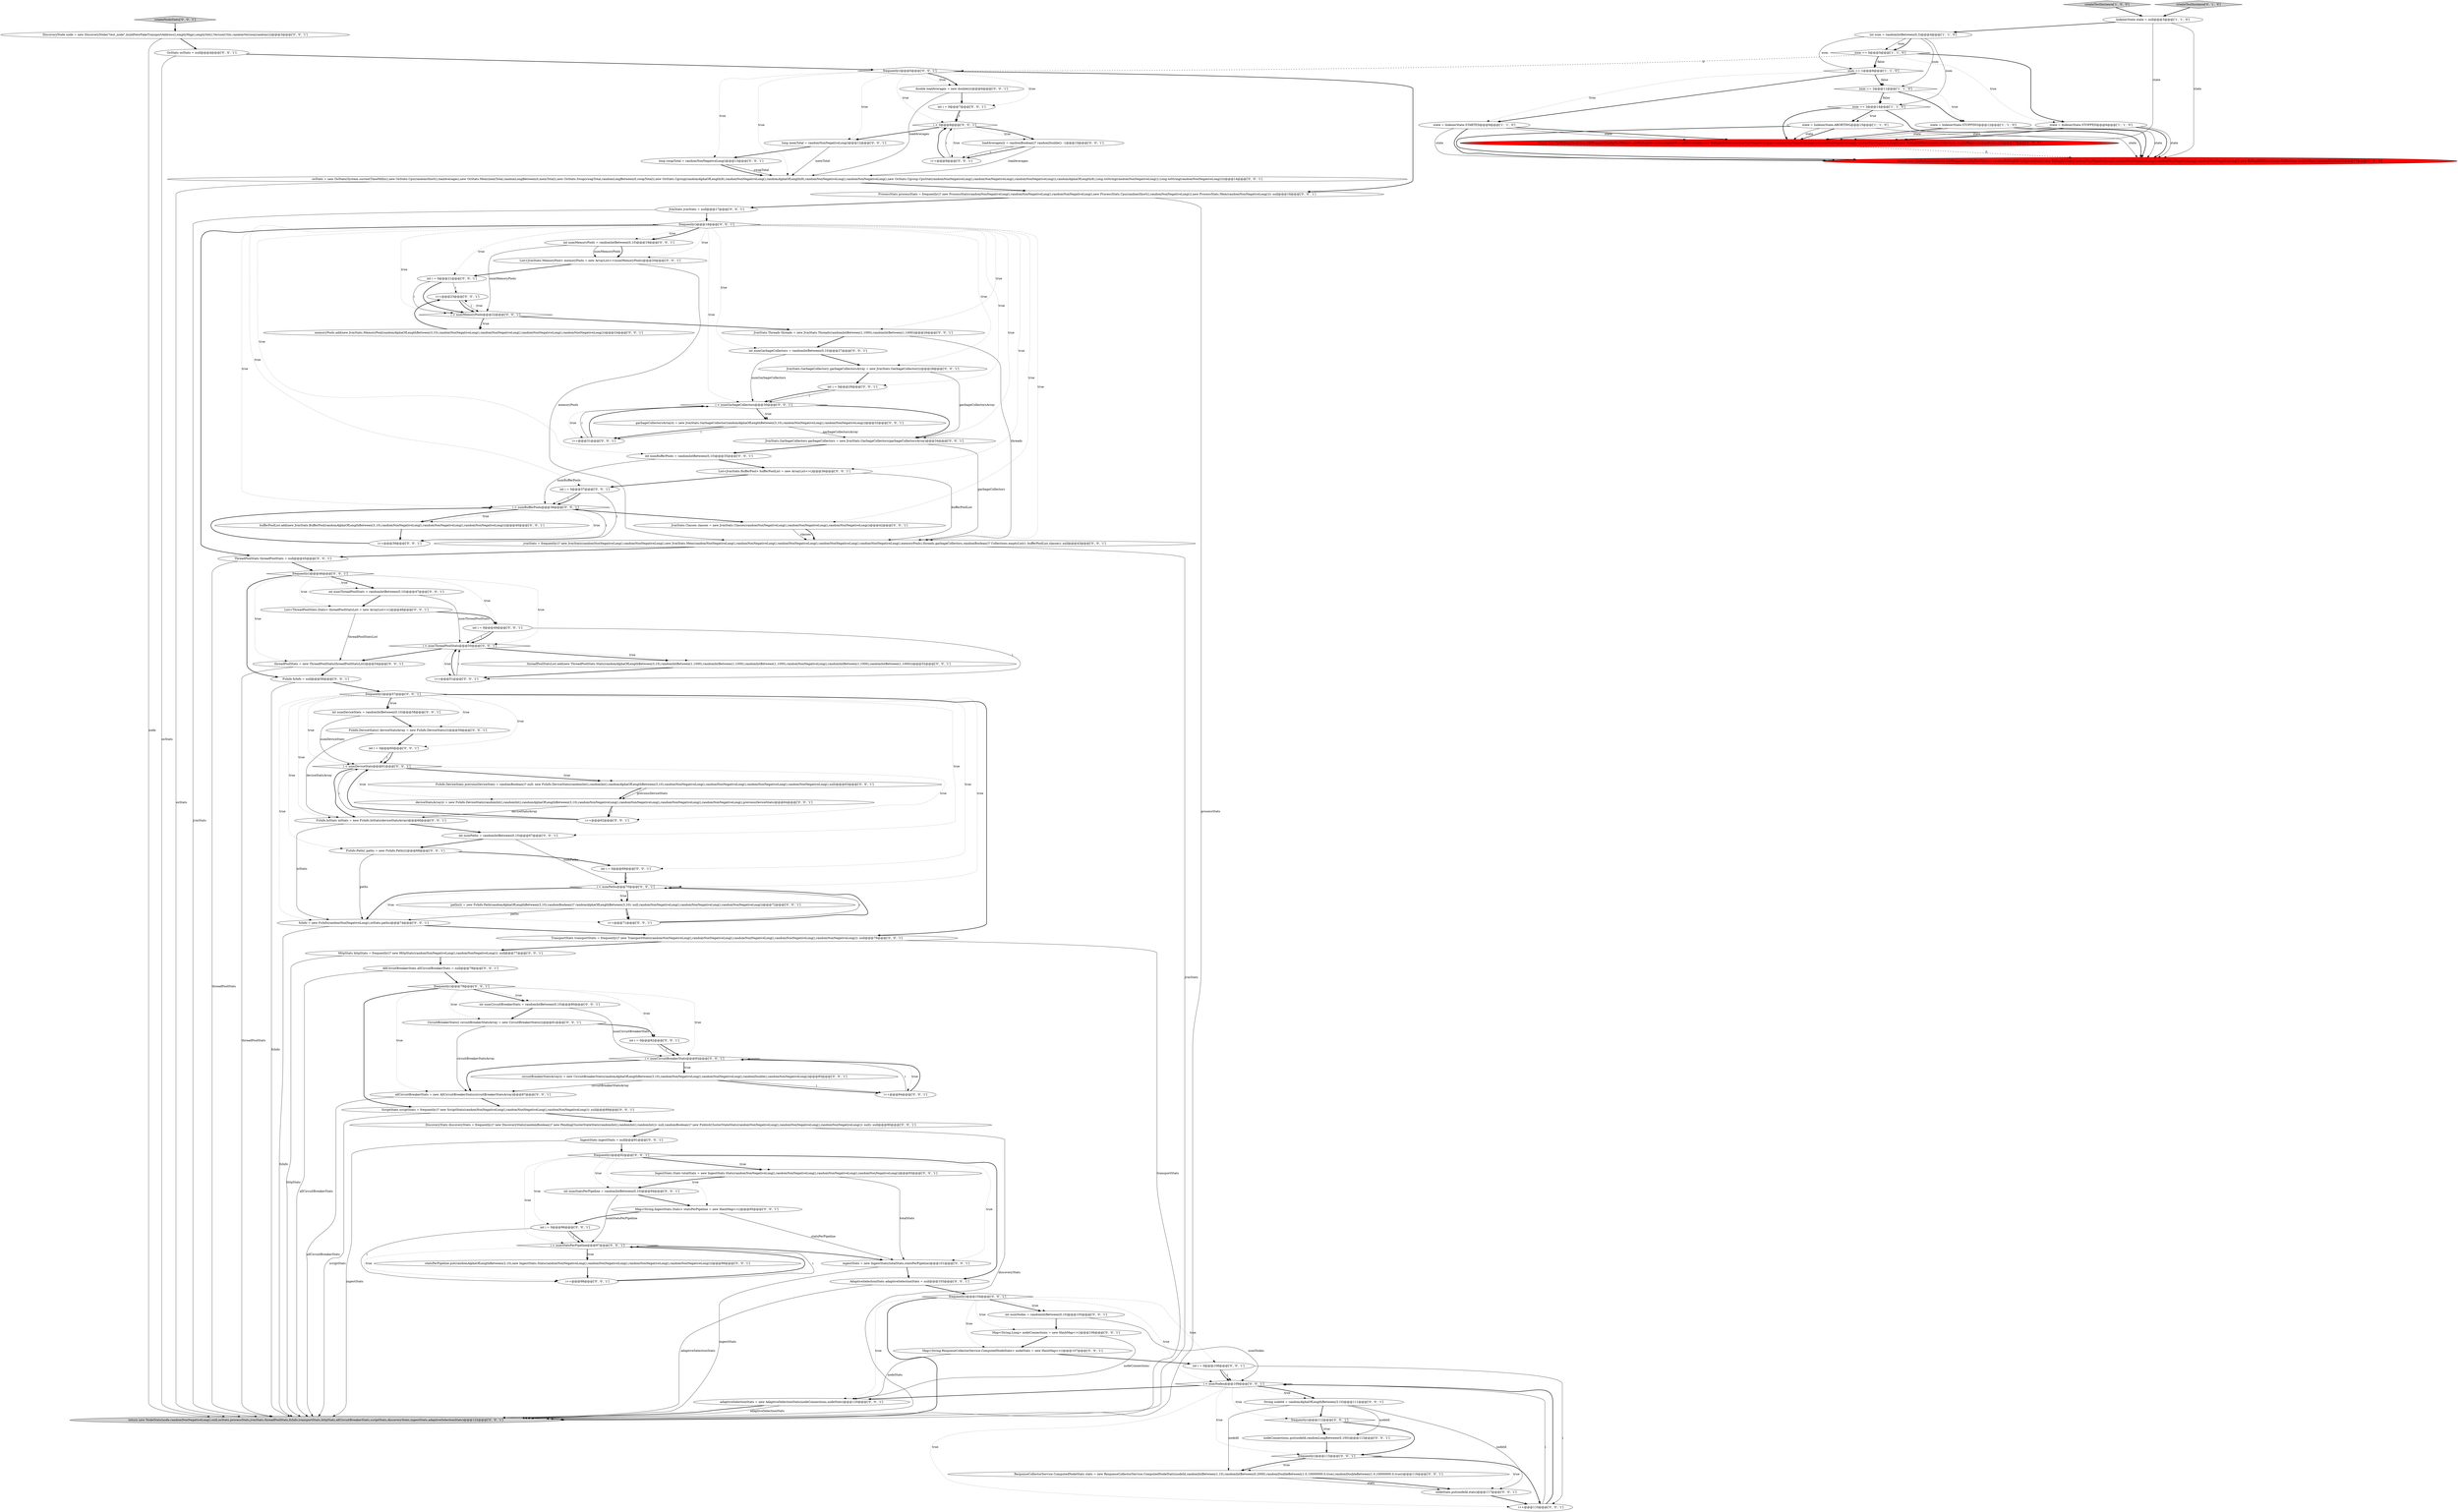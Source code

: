 digraph {
84 [style = filled, label = "int numPaths = randomIntBetween(0,10)@@@67@@@['0', '0', '1']", fillcolor = white, shape = ellipse image = "AAA0AAABBB3BBB"];
7 [style = filled, label = "state = IndexerState.STARTED@@@9@@@['1', '1', '0']", fillcolor = white, shape = ellipse image = "AAA0AAABBB1BBB"];
10 [style = filled, label = "IndexerState state = null@@@3@@@['1', '1', '0']", fillcolor = white, shape = ellipse image = "AAA0AAABBB1BBB"];
111 [style = filled, label = "FsInfo.Path(( paths = new FsInfo.Path((((@@@68@@@['0', '0', '1']", fillcolor = white, shape = ellipse image = "AAA0AAABBB3BBB"];
37 [style = filled, label = "int numMemoryPools = randomIntBetween(0,10)@@@19@@@['0', '0', '1']", fillcolor = white, shape = ellipse image = "AAA0AAABBB3BBB"];
35 [style = filled, label = "return new NodeStats(node,randomNonNegativeLong(),null,osStats,processStats,jvmStats,threadPoolStats,fsInfo,transportStats,httpStats,allCircuitBreakerStats,scriptStats,discoveryStats,ingestStats,adaptiveSelectionStats)@@@122@@@['0', '0', '1']", fillcolor = lightgray, shape = ellipse image = "AAA0AAABBB3BBB"];
91 [style = filled, label = "int i = 0@@@108@@@['0', '0', '1']", fillcolor = white, shape = ellipse image = "AAA0AAABBB3BBB"];
21 [style = filled, label = "Map<String,Long> nodeConnections = new HashMap<>()@@@106@@@['0', '0', '1']", fillcolor = white, shape = ellipse image = "AAA0AAABBB3BBB"];
89 [style = filled, label = "JvmStats.Classes classes = new JvmStats.Classes(randomNonNegativeLong(),randomNonNegativeLong(),randomNonNegativeLong())@@@42@@@['0', '0', '1']", fillcolor = white, shape = ellipse image = "AAA0AAABBB3BBB"];
17 [style = filled, label = "int i = 0@@@49@@@['0', '0', '1']", fillcolor = white, shape = ellipse image = "AAA0AAABBB3BBB"];
3 [style = filled, label = "state = IndexerState.STOPPING@@@12@@@['1', '1', '0']", fillcolor = white, shape = ellipse image = "AAA0AAABBB1BBB"];
30 [style = filled, label = "frequently()@@@46@@@['0', '0', '1']", fillcolor = white, shape = diamond image = "AAA0AAABBB3BBB"];
40 [style = filled, label = "jvmStats = frequently()? new JvmStats(randomNonNegativeLong(),randomNonNegativeLong(),new JvmStats.Mem(randomNonNegativeLong(),randomNonNegativeLong(),randomNonNegativeLong(),randomNonNegativeLong(),randomNonNegativeLong(),memoryPools),threads,garbageCollectors,randomBoolean()? Collections.emptyList(): bufferPoolList,classes): null@@@43@@@['0', '0', '1']", fillcolor = white, shape = ellipse image = "AAA0AAABBB3BBB"];
106 [style = filled, label = "int numThreadPoolStats = randomIntBetween(0,10)@@@47@@@['0', '0', '1']", fillcolor = white, shape = ellipse image = "AAA0AAABBB3BBB"];
6 [style = filled, label = "num == 1@@@8@@@['1', '1', '0']", fillcolor = white, shape = diamond image = "AAA0AAABBB1BBB"];
108 [style = filled, label = "TransportStats transportStats = frequently()? new TransportStats(randomNonNegativeLong(),randomNonNegativeLong(),randomNonNegativeLong(),randomNonNegativeLong(),randomNonNegativeLong()): null@@@76@@@['0', '0', '1']", fillcolor = white, shape = ellipse image = "AAA0AAABBB3BBB"];
59 [style = filled, label = "i < numDeviceStats@@@61@@@['0', '0', '1']", fillcolor = white, shape = diamond image = "AAA0AAABBB3BBB"];
69 [style = filled, label = "OsStats osStats = null@@@4@@@['0', '0', '1']", fillcolor = white, shape = ellipse image = "AAA0AAABBB3BBB"];
101 [style = filled, label = "DiscoveryStats discoveryStats = frequently()? new DiscoveryStats(randomBoolean()? new PendingClusterStateStats(randomInt(),randomInt(),randomInt()): null,randomBoolean()? new PublishClusterStateStats(randomNonNegativeLong(),randomNonNegativeLong(),randomNonNegativeLong()): null): null@@@90@@@['0', '0', '1']", fillcolor = white, shape = ellipse image = "AAA0AAABBB3BBB"];
82 [style = filled, label = "double loadAverages = new double((((@@@6@@@['0', '0', '1']", fillcolor = white, shape = ellipse image = "AAA0AAABBB3BBB"];
1 [style = filled, label = "return new GetRollupJobsAction.JobWrapper(ConfigTestHelpers.getRollupJob(randomAlphaOfLength(5)).build(),new RollupJobStats(randomNonNegativeLong(),randomNonNegativeLong(),randomNonNegativeLong(),randomNonNegativeLong()),new RollupJobStatus(state,Collections.emptyMap(),randomBoolean()))@@@17@@@['1', '0', '0']", fillcolor = red, shape = ellipse image = "AAA1AAABBB1BBB"];
26 [style = filled, label = "FsInfo.DeviceStats previousDeviceStats = randomBoolean()? null: new FsInfo.DeviceStats(randomInt(),randomInt(),randomAlphaOfLengthBetween(3,10),randomNonNegativeLong(),randomNonNegativeLong(),randomNonNegativeLong(),randomNonNegativeLong(),null)@@@63@@@['0', '0', '1']", fillcolor = white, shape = ellipse image = "AAA0AAABBB3BBB"];
41 [style = filled, label = "i < numBufferPools@@@38@@@['0', '0', '1']", fillcolor = white, shape = diamond image = "AAA0AAABBB3BBB"];
76 [style = filled, label = "int i = 0@@@96@@@['0', '0', '1']", fillcolor = white, shape = ellipse image = "AAA0AAABBB3BBB"];
90 [style = filled, label = "frequently()@@@18@@@['0', '0', '1']", fillcolor = white, shape = diamond image = "AAA0AAABBB3BBB"];
73 [style = filled, label = "circuitBreakerStatsArray(i( = new CircuitBreakerStats(randomAlphaOfLengthBetween(3,10),randomNonNegativeLong(),randomNonNegativeLong(),randomDouble(),randomNonNegativeLong())@@@85@@@['0', '0', '1']", fillcolor = white, shape = ellipse image = "AAA0AAABBB3BBB"];
81 [style = filled, label = "i++@@@9@@@['0', '0', '1']", fillcolor = white, shape = ellipse image = "AAA0AAABBB3BBB"];
65 [style = filled, label = "i < numNodes@@@109@@@['0', '0', '1']", fillcolor = white, shape = diamond image = "AAA0AAABBB3BBB"];
67 [style = filled, label = "i++@@@84@@@['0', '0', '1']", fillcolor = white, shape = ellipse image = "AAA0AAABBB3BBB"];
95 [style = filled, label = "JvmStats.GarbageCollectors garbageCollectors = new JvmStats.GarbageCollectors(garbageCollectorsArray)@@@34@@@['0', '0', '1']", fillcolor = white, shape = ellipse image = "AAA0AAABBB3BBB"];
96 [style = filled, label = "CircuitBreakerStats(( circuitBreakerStatsArray = new CircuitBreakerStats((((@@@81@@@['0', '0', '1']", fillcolor = white, shape = ellipse image = "AAA0AAABBB3BBB"];
2 [style = filled, label = "num == 0@@@5@@@['1', '1', '0']", fillcolor = white, shape = diamond image = "AAA0AAABBB1BBB"];
14 [style = filled, label = "i++@@@71@@@['0', '0', '1']", fillcolor = white, shape = ellipse image = "AAA0AAABBB3BBB"];
52 [style = filled, label = "ScriptStats scriptStats = frequently()? new ScriptStats(randomNonNegativeLong(),randomNonNegativeLong(),randomNonNegativeLong()): null@@@89@@@['0', '0', '1']", fillcolor = white, shape = ellipse image = "AAA0AAABBB3BBB"];
25 [style = filled, label = "loadAverages(i( = randomBoolean()? randomDouble(): -1@@@10@@@['0', '0', '1']", fillcolor = white, shape = ellipse image = "AAA0AAABBB3BBB"];
13 [style = filled, label = "return new GetRollupJobsAction.JobWrapper(ConfigTestHelpers.randomRollupJobConfig(random()),new RollupJobStats(randomNonNegativeLong(),randomNonNegativeLong(),randomNonNegativeLong(),randomNonNegativeLong()),new RollupJobStatus(state,Collections.emptyMap(),randomBoolean()))@@@17@@@['0', '1', '0']", fillcolor = red, shape = ellipse image = "AAA1AAABBB2BBB"];
64 [style = filled, label = "DiscoveryNode node = new DiscoveryNode(\"test_node\",buildNewFakeTransportAddress(),emptyMap(),emptySet(),VersionUtils.randomVersion(random()))@@@3@@@['0', '0', '1']", fillcolor = white, shape = ellipse image = "AAA0AAABBB3BBB"];
68 [style = filled, label = "nodeConnections.put(nodeId,randomLongBetween(0,100))@@@113@@@['0', '0', '1']", fillcolor = white, shape = ellipse image = "AAA0AAABBB3BBB"];
71 [style = filled, label = "int numDeviceStats = randomIntBetween(0,10)@@@58@@@['0', '0', '1']", fillcolor = white, shape = ellipse image = "AAA0AAABBB3BBB"];
55 [style = filled, label = "paths(i( = new FsInfo.Path(randomAlphaOfLengthBetween(3,10),randomBoolean()? randomAlphaOfLengthBetween(3,10): null,randomNonNegativeLong(),randomNonNegativeLong(),randomNonNegativeLong())@@@72@@@['0', '0', '1']", fillcolor = white, shape = ellipse image = "AAA0AAABBB3BBB"];
11 [style = filled, label = "int num = randomIntBetween(0,3)@@@4@@@['1', '1', '0']", fillcolor = white, shape = ellipse image = "AAA0AAABBB1BBB"];
47 [style = filled, label = "int numStatsPerPipeline = randomIntBetween(0,10)@@@94@@@['0', '0', '1']", fillcolor = white, shape = ellipse image = "AAA0AAABBB3BBB"];
5 [style = filled, label = "state = IndexerState.ABORTING@@@15@@@['1', '1', '0']", fillcolor = white, shape = ellipse image = "AAA0AAABBB1BBB"];
16 [style = filled, label = "frequently()@@@5@@@['0', '0', '1']", fillcolor = white, shape = diamond image = "AAA0AAABBB3BBB"];
4 [style = filled, label = "createTestInstance['1', '0', '0']", fillcolor = lightgray, shape = diamond image = "AAA0AAABBB1BBB"];
12 [style = filled, label = "createTestInstance['0', '1', '0']", fillcolor = lightgray, shape = diamond image = "AAA0AAABBB2BBB"];
63 [style = filled, label = "ingestStats = new IngestStats(totalStats,statsPerPipeline)@@@101@@@['0', '0', '1']", fillcolor = white, shape = ellipse image = "AAA0AAABBB3BBB"];
51 [style = filled, label = "i < numCircuitBreakerStats@@@83@@@['0', '0', '1']", fillcolor = white, shape = diamond image = "AAA0AAABBB3BBB"];
78 [style = filled, label = "nodeStats.put(nodeId,stats)@@@117@@@['0', '0', '1']", fillcolor = white, shape = ellipse image = "AAA0AAABBB3BBB"];
27 [style = filled, label = "Map<String,ResponseCollectorService.ComputedNodeStats> nodeStats = new HashMap<>()@@@107@@@['0', '0', '1']", fillcolor = white, shape = ellipse image = "AAA0AAABBB3BBB"];
66 [style = filled, label = "FsInfo fsInfo = null@@@56@@@['0', '0', '1']", fillcolor = white, shape = ellipse image = "AAA0AAABBB3BBB"];
87 [style = filled, label = "i < numGarbageCollectors@@@30@@@['0', '0', '1']", fillcolor = white, shape = diamond image = "AAA0AAABBB3BBB"];
104 [style = filled, label = "List<JvmStats.MemoryPool> memoryPools = new ArrayList<>(numMemoryPools)@@@20@@@['0', '0', '1']", fillcolor = white, shape = ellipse image = "AAA0AAABBB3BBB"];
74 [style = filled, label = "i < numPaths@@@70@@@['0', '0', '1']", fillcolor = white, shape = diamond image = "AAA0AAABBB3BBB"];
32 [style = filled, label = "i++@@@39@@@['0', '0', '1']", fillcolor = white, shape = ellipse image = "AAA0AAABBB3BBB"];
34 [style = filled, label = "ThreadPoolStats threadPoolStats = null@@@45@@@['0', '0', '1']", fillcolor = white, shape = ellipse image = "AAA0AAABBB3BBB"];
94 [style = filled, label = "frequently()@@@79@@@['0', '0', '1']", fillcolor = white, shape = diamond image = "AAA0AAABBB3BBB"];
15 [style = filled, label = "bufferPoolList.add(new JvmStats.BufferPool(randomAlphaOfLengthBetween(3,10),randomNonNegativeLong(),randomNonNegativeLong(),randomNonNegativeLong()))@@@40@@@['0', '0', '1']", fillcolor = white, shape = ellipse image = "AAA0AAABBB3BBB"];
50 [style = filled, label = "Map<String,IngestStats.Stats> statsPerPipeline = new HashMap<>()@@@95@@@['0', '0', '1']", fillcolor = white, shape = ellipse image = "AAA0AAABBB3BBB"];
60 [style = filled, label = "int i = 0@@@60@@@['0', '0', '1']", fillcolor = white, shape = ellipse image = "AAA0AAABBB3BBB"];
97 [style = filled, label = "JvmStats jvmStats = null@@@17@@@['0', '0', '1']", fillcolor = white, shape = ellipse image = "AAA0AAABBB3BBB"];
93 [style = filled, label = "int numBufferPools = randomIntBetween(0,10)@@@35@@@['0', '0', '1']", fillcolor = white, shape = ellipse image = "AAA0AAABBB3BBB"];
58 [style = filled, label = "FsInfo.IoStats ioStats = new FsInfo.IoStats(deviceStatsArray)@@@66@@@['0', '0', '1']", fillcolor = white, shape = ellipse image = "AAA0AAABBB3BBB"];
0 [style = filled, label = "state = IndexerState.STOPPED@@@6@@@['1', '1', '0']", fillcolor = white, shape = ellipse image = "AAA0AAABBB1BBB"];
75 [style = filled, label = "long memTotal = randomNonNegativeLong()@@@12@@@['0', '0', '1']", fillcolor = white, shape = ellipse image = "AAA0AAABBB3BBB"];
9 [style = filled, label = "num == 2@@@11@@@['1', '1', '0']", fillcolor = white, shape = diamond image = "AAA0AAABBB1BBB"];
29 [style = filled, label = "allCircuitBreakerStats = new AllCircuitBreakerStats(circuitBreakerStatsArray)@@@87@@@['0', '0', '1']", fillcolor = white, shape = ellipse image = "AAA0AAABBB3BBB"];
53 [style = filled, label = "String nodeId = randomAlphaOfLengthBetween(3,10)@@@111@@@['0', '0', '1']", fillcolor = white, shape = ellipse image = "AAA0AAABBB3BBB"];
72 [style = filled, label = "int i = 0@@@21@@@['0', '0', '1']", fillcolor = white, shape = ellipse image = "AAA0AAABBB3BBB"];
85 [style = filled, label = "int i = 0@@@7@@@['0', '0', '1']", fillcolor = white, shape = ellipse image = "AAA0AAABBB3BBB"];
109 [style = filled, label = "i < 3@@@8@@@['0', '0', '1']", fillcolor = white, shape = diamond image = "AAA0AAABBB3BBB"];
18 [style = filled, label = "fsInfo = new FsInfo(randomNonNegativeLong(),ioStats,paths)@@@74@@@['0', '0', '1']", fillcolor = white, shape = ellipse image = "AAA0AAABBB3BBB"];
105 [style = filled, label = "int numNodes = randomIntBetween(0,10)@@@105@@@['0', '0', '1']", fillcolor = white, shape = ellipse image = "AAA0AAABBB3BBB"];
46 [style = filled, label = "IngestStats.Stats totalStats = new IngestStats.Stats(randomNonNegativeLong(),randomNonNegativeLong(),randomNonNegativeLong(),randomNonNegativeLong())@@@93@@@['0', '0', '1']", fillcolor = white, shape = ellipse image = "AAA0AAABBB3BBB"];
100 [style = filled, label = "i < numThreadPoolStats@@@50@@@['0', '0', '1']", fillcolor = white, shape = diamond image = "AAA0AAABBB3BBB"];
99 [style = filled, label = "memoryPools.add(new JvmStats.MemoryPool(randomAlphaOfLengthBetween(3,10),randomNonNegativeLong(),randomNonNegativeLong(),randomNonNegativeLong(),randomNonNegativeLong()))@@@24@@@['0', '0', '1']", fillcolor = white, shape = ellipse image = "AAA0AAABBB3BBB"];
36 [style = filled, label = "threadPoolStats = new ThreadPoolStats(threadPoolStatsList)@@@54@@@['0', '0', '1']", fillcolor = white, shape = ellipse image = "AAA0AAABBB3BBB"];
44 [style = filled, label = "ResponseCollectorService.ComputedNodeStats stats = new ResponseCollectorService.ComputedNodeStats(nodeId,randomIntBetween(1,10),randomIntBetween(0,2000),randomDoubleBetween(1.0,10000000.0,true),randomDoubleBetween(1.0,10000000.0,true))@@@116@@@['0', '0', '1']", fillcolor = white, shape = ellipse image = "AAA0AAABBB3BBB"];
61 [style = filled, label = "i < numStatsPerPipeline@@@97@@@['0', '0', '1']", fillcolor = white, shape = diamond image = "AAA0AAABBB3BBB"];
80 [style = filled, label = "i++@@@23@@@['0', '0', '1']", fillcolor = white, shape = ellipse image = "AAA0AAABBB3BBB"];
48 [style = filled, label = "int numGarbageCollectors = randomIntBetween(0,10)@@@27@@@['0', '0', '1']", fillcolor = white, shape = ellipse image = "AAA0AAABBB3BBB"];
43 [style = filled, label = "int numCircuitBreakerStats = randomIntBetween(0,10)@@@80@@@['0', '0', '1']", fillcolor = white, shape = ellipse image = "AAA0AAABBB3BBB"];
56 [style = filled, label = "frequently()@@@115@@@['0', '0', '1']", fillcolor = white, shape = diamond image = "AAA0AAABBB3BBB"];
31 [style = filled, label = "AdaptiveSelectionStats adaptiveSelectionStats = null@@@103@@@['0', '0', '1']", fillcolor = white, shape = ellipse image = "AAA0AAABBB3BBB"];
38 [style = filled, label = "ProcessStats processStats = frequently()? new ProcessStats(randomNonNegativeLong(),randomNonNegativeLong(),randomNonNegativeLong(),new ProcessStats.Cpu(randomShort(),randomNonNegativeLong()),new ProcessStats.Mem(randomNonNegativeLong())): null@@@16@@@['0', '0', '1']", fillcolor = white, shape = ellipse image = "AAA0AAABBB3BBB"];
33 [style = filled, label = "i++@@@51@@@['0', '0', '1']", fillcolor = white, shape = ellipse image = "AAA0AAABBB3BBB"];
77 [style = filled, label = "statsPerPipeline.put(randomAlphaOfLengthBetween(3,10),new IngestStats.Stats(randomNonNegativeLong(),randomNonNegativeLong(),randomNonNegativeLong(),randomNonNegativeLong()))@@@99@@@['0', '0', '1']", fillcolor = white, shape = ellipse image = "AAA0AAABBB3BBB"];
102 [style = filled, label = "List<ThreadPoolStats.Stats> threadPoolStatsList = new ArrayList<>()@@@48@@@['0', '0', '1']", fillcolor = white, shape = ellipse image = "AAA0AAABBB3BBB"];
42 [style = filled, label = "i++@@@62@@@['0', '0', '1']", fillcolor = white, shape = ellipse image = "AAA0AAABBB3BBB"];
70 [style = filled, label = "JvmStats.Threads threads = new JvmStats.Threads(randomIntBetween(1,1000),randomIntBetween(1,1000))@@@26@@@['0', '0', '1']", fillcolor = white, shape = ellipse image = "AAA0AAABBB3BBB"];
24 [style = filled, label = "int i = 0@@@37@@@['0', '0', '1']", fillcolor = white, shape = ellipse image = "AAA0AAABBB3BBB"];
115 [style = filled, label = "frequently()@@@92@@@['0', '0', '1']", fillcolor = white, shape = diamond image = "AAA0AAABBB3BBB"];
20 [style = filled, label = "frequently()@@@104@@@['0', '0', '1']", fillcolor = white, shape = diamond image = "AAA0AAABBB3BBB"];
98 [style = filled, label = "FsInfo.DeviceStats(( deviceStatsArray = new FsInfo.DeviceStats((((@@@59@@@['0', '0', '1']", fillcolor = white, shape = ellipse image = "AAA0AAABBB3BBB"];
88 [style = filled, label = "HttpStats httpStats = frequently()? new HttpStats(randomNonNegativeLong(),randomNonNegativeLong()): null@@@77@@@['0', '0', '1']", fillcolor = white, shape = ellipse image = "AAA0AAABBB3BBB"];
54 [style = filled, label = "JvmStats.GarbageCollector(( garbageCollectorsArray = new JvmStats.GarbageCollector((((@@@28@@@['0', '0', '1']", fillcolor = white, shape = ellipse image = "AAA0AAABBB3BBB"];
107 [style = filled, label = "i++@@@98@@@['0', '0', '1']", fillcolor = white, shape = ellipse image = "AAA0AAABBB3BBB"];
110 [style = filled, label = "List<JvmStats.BufferPool> bufferPoolList = new ArrayList<>()@@@36@@@['0', '0', '1']", fillcolor = white, shape = ellipse image = "AAA0AAABBB3BBB"];
86 [style = filled, label = "IngestStats ingestStats = null@@@91@@@['0', '0', '1']", fillcolor = white, shape = ellipse image = "AAA0AAABBB3BBB"];
19 [style = filled, label = "i < numMemoryPools@@@22@@@['0', '0', '1']", fillcolor = white, shape = diamond image = "AAA0AAABBB3BBB"];
49 [style = filled, label = "i++@@@110@@@['0', '0', '1']", fillcolor = white, shape = ellipse image = "AAA0AAABBB3BBB"];
57 [style = filled, label = "int i = 0@@@29@@@['0', '0', '1']", fillcolor = white, shape = ellipse image = "AAA0AAABBB3BBB"];
28 [style = filled, label = "int i = 0@@@69@@@['0', '0', '1']", fillcolor = white, shape = ellipse image = "AAA0AAABBB3BBB"];
23 [style = filled, label = "deviceStatsArray(i( = new FsInfo.DeviceStats(randomInt(),randomInt(),randomAlphaOfLengthBetween(3,10),randomNonNegativeLong(),randomNonNegativeLong(),randomNonNegativeLong(),randomNonNegativeLong(),previousDeviceStats)@@@64@@@['0', '0', '1']", fillcolor = white, shape = ellipse image = "AAA0AAABBB3BBB"];
103 [style = filled, label = "frequently()@@@112@@@['0', '0', '1']", fillcolor = white, shape = diamond image = "AAA0AAABBB3BBB"];
22 [style = filled, label = "adaptiveSelectionStats = new AdaptiveSelectionStats(nodeConnections,nodeStats)@@@120@@@['0', '0', '1']", fillcolor = white, shape = ellipse image = "AAA0AAABBB3BBB"];
92 [style = filled, label = "frequently()@@@57@@@['0', '0', '1']", fillcolor = white, shape = diamond image = "AAA0AAABBB3BBB"];
39 [style = filled, label = "i++@@@31@@@['0', '0', '1']", fillcolor = white, shape = ellipse image = "AAA0AAABBB3BBB"];
8 [style = filled, label = "num == 3@@@14@@@['1', '1', '0']", fillcolor = white, shape = diamond image = "AAA0AAABBB1BBB"];
62 [style = filled, label = "int i = 0@@@82@@@['0', '0', '1']", fillcolor = white, shape = ellipse image = "AAA0AAABBB3BBB"];
83 [style = filled, label = "AllCircuitBreakerStats allCircuitBreakerStats = null@@@78@@@['0', '0', '1']", fillcolor = white, shape = ellipse image = "AAA0AAABBB3BBB"];
79 [style = filled, label = "osStats = new OsStats(System.currentTimeMillis(),new OsStats.Cpu(randomShort(),loadAverages),new OsStats.Mem(memTotal,randomLongBetween(0,memTotal)),new OsStats.Swap(swapTotal,randomLongBetween(0,swapTotal)),new OsStats.Cgroup(randomAlphaOfLength(8),randomNonNegativeLong(),randomAlphaOfLength(8),randomNonNegativeLong(),randomNonNegativeLong(),new OsStats.Cgroup.CpuStat(randomNonNegativeLong(),randomNonNegativeLong(),randomNonNegativeLong()),randomAlphaOfLength(8),Long.toString(randomNonNegativeLong()),Long.toString(randomNonNegativeLong())))@@@14@@@['0', '0', '1']", fillcolor = white, shape = ellipse image = "AAA0AAABBB3BBB"];
114 [style = filled, label = "threadPoolStatsList.add(new ThreadPoolStats.Stats(randomAlphaOfLengthBetween(3,10),randomIntBetween(1,1000),randomIntBetween(1,1000),randomIntBetween(1,1000),randomNonNegativeLong(),randomIntBetween(1,1000),randomIntBetween(1,1000)))@@@52@@@['0', '0', '1']", fillcolor = white, shape = ellipse image = "AAA0AAABBB3BBB"];
112 [style = filled, label = "garbageCollectorsArray(i( = new JvmStats.GarbageCollector(randomAlphaOfLengthBetween(3,10),randomNonNegativeLong(),randomNonNegativeLong())@@@32@@@['0', '0', '1']", fillcolor = white, shape = ellipse image = "AAA0AAABBB3BBB"];
113 [style = filled, label = "createNodeStats['0', '0', '1']", fillcolor = lightgray, shape = diamond image = "AAA0AAABBB3BBB"];
45 [style = filled, label = "long swapTotal = randomNonNegativeLong()@@@13@@@['0', '0', '1']", fillcolor = white, shape = ellipse image = "AAA0AAABBB3BBB"];
87->39 [style = dotted, label="true"];
41->15 [style = dotted, label="true"];
112->39 [style = bold, label=""];
0->13 [style = bold, label=""];
41->15 [style = bold, label=""];
87->112 [style = bold, label=""];
31->35 [style = solid, label="adaptiveSelectionStats"];
2->6 [style = bold, label=""];
72->19 [style = solid, label="i"];
20->91 [style = dotted, label="true"];
18->35 [style = solid, label="fsInfo"];
54->57 [style = bold, label=""];
55->14 [style = bold, label=""];
96->29 [style = solid, label="circuitBreakerStatsArray"];
92->71 [style = dotted, label="true"];
76->61 [style = bold, label=""];
20->27 [style = dotted, label="true"];
114->33 [style = bold, label=""];
54->95 [style = solid, label="garbageCollectorsArray"];
53->68 [style = solid, label="nodeId"];
86->35 [style = solid, label="ingestStats"];
59->58 [style = bold, label=""];
82->85 [style = bold, label=""];
75->79 [style = solid, label="memTotal"];
65->53 [style = dotted, label="true"];
10->13 [style = solid, label="state"];
92->58 [style = dotted, label="true"];
53->103 [style = bold, label=""];
16->85 [style = dotted, label="true"];
48->54 [style = bold, label=""];
90->70 [style = dotted, label="true"];
8->1 [style = bold, label=""];
99->80 [style = bold, label=""];
23->42 [style = solid, label="i"];
53->44 [style = solid, label="nodeId"];
107->61 [style = bold, label=""];
69->16 [style = bold, label=""];
12->10 [style = bold, label=""];
46->63 [style = solid, label="totalStats"];
65->49 [style = dotted, label="true"];
66->35 [style = solid, label="fsInfo"];
63->31 [style = bold, label=""];
41->89 [style = bold, label=""];
94->52 [style = bold, label=""];
34->35 [style = solid, label="threadPoolStats"];
14->74 [style = solid, label="i"];
87->112 [style = dotted, label="true"];
16->109 [style = dotted, label="true"];
30->100 [style = dotted, label="true"];
37->104 [style = bold, label=""];
112->39 [style = solid, label="i"];
90->87 [style = dotted, label="true"];
115->76 [style = dotted, label="true"];
90->110 [style = dotted, label="true"];
27->91 [style = bold, label=""];
88->35 [style = solid, label="httpStats"];
90->95 [style = dotted, label="true"];
44->78 [style = solid, label="stats"];
61->77 [style = dotted, label="true"];
90->41 [style = dotted, label="true"];
58->84 [style = bold, label=""];
94->62 [style = dotted, label="true"];
91->49 [style = solid, label="i"];
43->96 [style = bold, label=""];
90->37 [style = dotted, label="true"];
63->35 [style = solid, label="ingestStats"];
31->20 [style = bold, label=""];
20->65 [style = dotted, label="true"];
92->18 [style = dotted, label="true"];
81->109 [style = bold, label=""];
0->1 [style = solid, label="state"];
109->25 [style = dotted, label="true"];
59->26 [style = bold, label=""];
77->107 [style = bold, label=""];
17->100 [style = solid, label="i"];
10->11 [style = bold, label=""];
88->83 [style = bold, label=""];
45->79 [style = solid, label="swapTotal"];
19->99 [style = bold, label=""];
65->22 [style = bold, label=""];
90->57 [style = dotted, label="true"];
7->1 [style = bold, label=""];
2->0 [style = dotted, label="true"];
73->67 [style = bold, label=""];
1->13 [style = dashed, label="0"];
97->35 [style = solid, label="jvmStats"];
81->109 [style = solid, label="i"];
115->47 [style = dotted, label="true"];
22->35 [style = solid, label="adaptiveSelectionStats"];
89->40 [style = solid, label="classes"];
90->37 [style = bold, label=""];
101->35 [style = solid, label="discoveryStats"];
49->65 [style = solid, label="i"];
38->97 [style = bold, label=""];
85->109 [style = solid, label="i"];
40->34 [style = bold, label=""];
75->45 [style = bold, label=""];
9->8 [style = bold, label=""];
87->95 [style = bold, label=""];
105->21 [style = bold, label=""];
73->29 [style = solid, label="circuitBreakerStatsArray"];
29->52 [style = bold, label=""];
84->74 [style = solid, label="numPaths"];
92->59 [style = dotted, label="true"];
24->41 [style = solid, label="i"];
108->35 [style = solid, label="transportStats"];
9->8 [style = dotted, label="false"];
64->35 [style = solid, label="node"];
5->1 [style = bold, label=""];
26->23 [style = solid, label="previousDeviceStats"];
115->50 [style = dotted, label="true"];
65->56 [style = dotted, label="true"];
86->115 [style = bold, label=""];
98->58 [style = solid, label="deviceStatsArray"];
19->99 [style = dotted, label="true"];
92->98 [style = dotted, label="true"];
23->58 [style = solid, label="deviceStatsArray"];
11->8 [style = solid, label="num"];
95->93 [style = bold, label=""];
115->63 [style = dotted, label="true"];
2->16 [style = dashed, label="0"];
33->100 [style = bold, label=""];
32->41 [style = solid, label="i"];
17->33 [style = solid, label="i"];
115->31 [style = bold, label=""];
94->43 [style = bold, label=""];
17->100 [style = bold, label=""];
6->7 [style = dotted, label="true"];
51->67 [style = dotted, label="true"];
51->73 [style = bold, label=""];
110->24 [style = bold, label=""];
67->51 [style = bold, label=""];
101->86 [style = bold, label=""];
74->14 [style = dotted, label="true"];
92->71 [style = bold, label=""];
65->53 [style = bold, label=""];
94->43 [style = dotted, label="true"];
3->13 [style = solid, label="state"];
20->22 [style = dotted, label="true"];
6->7 [style = bold, label=""];
92->108 [style = bold, label=""];
36->66 [style = bold, label=""];
61->63 [style = bold, label=""];
55->14 [style = solid, label="i"];
94->96 [style = dotted, label="true"];
9->3 [style = dotted, label="true"];
95->40 [style = solid, label="garbageCollectors"];
55->18 [style = solid, label="paths"];
109->81 [style = dotted, label="true"];
71->98 [style = bold, label=""];
40->35 [style = solid, label="jvmStats"];
96->62 [style = bold, label=""];
4->10 [style = bold, label=""];
109->75 [style = bold, label=""];
39->87 [style = solid, label="i"];
43->51 [style = solid, label="numCircuitBreakerStats"];
90->24 [style = dotted, label="true"];
56->78 [style = dotted, label="true"];
59->23 [style = dotted, label="true"];
18->108 [style = bold, label=""];
21->22 [style = solid, label="nodeConnections"];
62->51 [style = bold, label=""];
3->1 [style = bold, label=""];
20->105 [style = bold, label=""];
21->27 [style = bold, label=""];
42->59 [style = solid, label="i"];
69->35 [style = solid, label="osStats"];
47->61 [style = solid, label="numStatsPerPipeline"];
115->46 [style = bold, label=""];
27->22 [style = solid, label="nodeStats"];
19->70 [style = bold, label=""];
94->51 [style = dotted, label="true"];
16->82 [style = dotted, label="true"];
109->25 [style = bold, label=""];
85->109 [style = bold, label=""];
3->1 [style = solid, label="state"];
7->13 [style = solid, label="state"];
49->65 [style = bold, label=""];
44->78 [style = bold, label=""];
93->41 [style = solid, label="numBufferPools"];
110->40 [style = solid, label="bufferPoolList"];
73->67 [style = solid, label="i"];
76->61 [style = solid, label="i"];
90->89 [style = dotted, label="true"];
37->19 [style = solid, label="numMemoryPools"];
100->33 [style = dotted, label="true"];
91->65 [style = solid, label="i"];
92->28 [style = dotted, label="true"];
19->80 [style = dotted, label="true"];
84->111 [style = bold, label=""];
47->50 [style = bold, label=""];
30->36 [style = dotted, label="true"];
16->82 [style = bold, label=""];
24->41 [style = bold, label=""];
7->1 [style = solid, label="state"];
23->42 [style = bold, label=""];
102->36 [style = solid, label="threadPoolStatsList"];
51->29 [style = bold, label=""];
90->104 [style = dotted, label="true"];
92->74 [style = dotted, label="true"];
0->13 [style = solid, label="state"];
2->0 [style = bold, label=""];
24->32 [style = solid, label="i"];
90->40 [style = dotted, label="true"];
79->38 [style = bold, label=""];
83->94 [style = bold, label=""];
82->79 [style = solid, label="loadAverages"];
39->87 [style = bold, label=""];
52->35 [style = solid, label="scriptStats"];
0->1 [style = bold, label=""];
30->106 [style = bold, label=""];
5->13 [style = bold, label=""];
106->102 [style = bold, label=""];
76->107 [style = solid, label="i"];
80->19 [style = bold, label=""];
90->93 [style = dotted, label="true"];
56->44 [style = dotted, label="true"];
11->2 [style = solid, label="num"];
57->87 [style = solid, label="i"];
52->101 [style = bold, label=""];
9->3 [style = bold, label=""];
41->32 [style = dotted, label="true"];
32->41 [style = bold, label=""];
16->75 [style = dotted, label="true"];
30->17 [style = dotted, label="true"];
97->90 [style = bold, label=""];
22->35 [style = bold, label=""];
115->46 [style = dotted, label="true"];
45->79 [style = bold, label=""];
42->59 [style = bold, label=""];
79->35 [style = solid, label="osStats"];
90->19 [style = dotted, label="true"];
57->87 [style = bold, label=""];
25->81 [style = bold, label=""];
8->13 [style = bold, label=""];
113->64 [style = bold, label=""];
71->59 [style = solid, label="numDeviceStats"];
7->13 [style = bold, label=""];
80->19 [style = solid, label="i"];
104->72 [style = bold, label=""];
25->81 [style = solid, label="i"];
58->18 [style = solid, label="ioStats"];
100->36 [style = bold, label=""];
72->19 [style = bold, label=""];
67->51 [style = solid, label="i"];
90->48 [style = dotted, label="true"];
65->103 [style = dotted, label="true"];
56->49 [style = bold, label=""];
16->79 [style = dotted, label="true"];
106->100 [style = solid, label="numThreadPoolStats"];
93->110 [style = bold, label=""];
70->40 [style = solid, label="threads"];
48->87 [style = solid, label="numGarbageCollectors"];
90->54 [style = dotted, label="true"];
61->107 [style = dotted, label="true"];
64->69 [style = bold, label=""];
74->55 [style = bold, label=""];
30->66 [style = bold, label=""];
66->92 [style = bold, label=""];
90->34 [style = bold, label=""];
59->42 [style = dotted, label="true"];
5->1 [style = solid, label="state"];
108->88 [style = bold, label=""];
6->9 [style = dotted, label="false"];
111->28 [style = bold, label=""];
50->63 [style = solid, label="statsPerPipeline"];
90->72 [style = dotted, label="true"];
20->105 [style = dotted, label="true"];
20->21 [style = dotted, label="true"];
50->76 [style = bold, label=""];
33->100 [style = solid, label="i"];
60->59 [style = bold, label=""];
74->55 [style = dotted, label="true"];
46->47 [style = bold, label=""];
53->78 [style = solid, label="nodeId"];
34->30 [style = bold, label=""];
68->56 [style = bold, label=""];
11->2 [style = bold, label=""];
92->111 [style = dotted, label="true"];
94->29 [style = dotted, label="true"];
11->6 [style = solid, label="num"];
38->35 [style = solid, label="processStats"];
83->35 [style = solid, label="allCircuitBreakerStats"];
16->45 [style = dotted, label="true"];
70->48 [style = bold, label=""];
103->68 [style = bold, label=""];
61->77 [style = bold, label=""];
28->74 [style = solid, label="i"];
111->18 [style = solid, label="paths"];
89->40 [style = bold, label=""];
74->18 [style = bold, label=""];
14->74 [style = bold, label=""];
25->79 [style = solid, label="loadAverages"];
72->80 [style = solid, label="i"];
30->106 [style = dotted, label="true"];
105->65 [style = solid, label="numNodes"];
51->73 [style = dotted, label="true"];
91->65 [style = bold, label=""];
37->104 [style = solid, label="numMemoryPools"];
8->5 [style = bold, label=""];
5->13 [style = solid, label="state"];
60->59 [style = solid, label="i"];
8->5 [style = dotted, label="true"];
92->84 [style = dotted, label="true"];
98->60 [style = bold, label=""];
59->26 [style = dotted, label="true"];
100->114 [style = bold, label=""];
112->95 [style = solid, label="garbageCollectorsArray"];
26->23 [style = bold, label=""];
100->114 [style = dotted, label="true"];
30->102 [style = dotted, label="true"];
3->13 [style = bold, label=""];
103->56 [style = bold, label=""];
2->6 [style = dotted, label="false"];
20->35 [style = bold, label=""];
36->35 [style = solid, label="threadPoolStats"];
6->9 [style = bold, label=""];
115->61 [style = dotted, label="true"];
15->32 [style = bold, label=""];
11->9 [style = solid, label="num"];
78->49 [style = bold, label=""];
62->51 [style = solid, label="i"];
103->68 [style = dotted, label="true"];
56->44 [style = bold, label=""];
29->35 [style = solid, label="allCircuitBreakerStats"];
28->74 [style = bold, label=""];
102->17 [style = bold, label=""];
16->38 [style = bold, label=""];
92->60 [style = dotted, label="true"];
104->40 [style = solid, label="memoryPools"];
107->61 [style = solid, label="i"];
10->1 [style = solid, label="state"];
}
